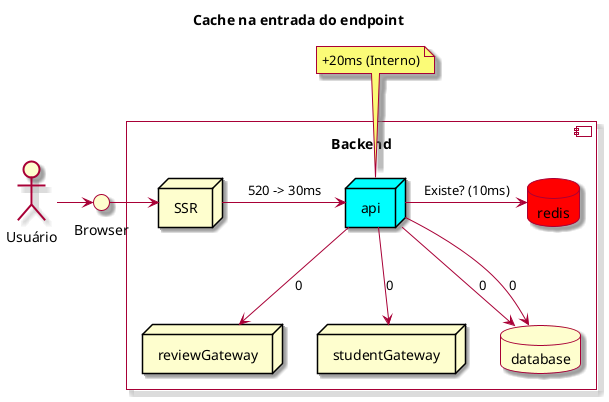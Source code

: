 @startuml

skin rose

Title: Cache na entrada do endpoint

actor "Usuário" as actor
interface "Browser" as browser


component "Backend\n" {

  node SSR
  node "api" as backend #aqua
  node reviewGateway as reviewGateway
  node studentGateway as studentGateway
  database database
  database redis as redis  #red

  actor -> browser
  browser -> SSR
  backend -> redis: Existe? (10ms)
  backend --> database: 0
  backend --> database: 0
  backend --> reviewGateway: 0
  backend --> studentGateway: 0
}

SSR -> backend: 520 -> 30ms
note top of backend: +20ms (Interno)

@enduml